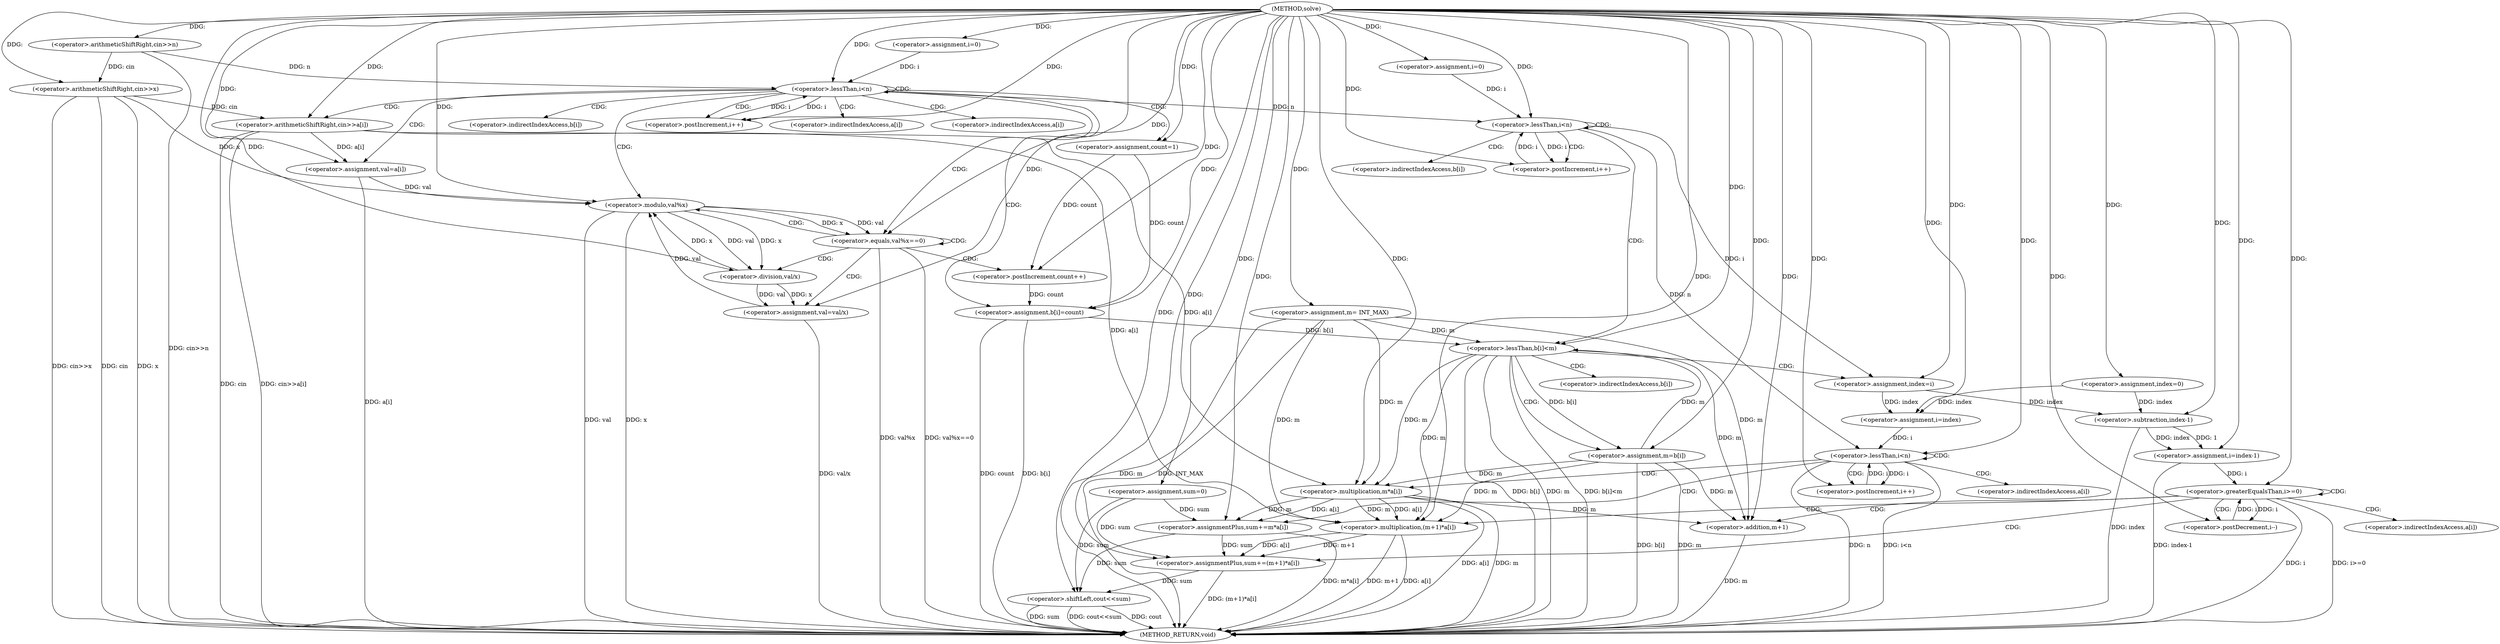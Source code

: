 digraph "solve" {  
"1000101" [label = "(METHOD,solve)" ]
"1000237" [label = "(METHOD_RETURN,void)" ]
"1000104" [label = "(<operator>.arithmeticShiftRight,cin>>n)" ]
"1000108" [label = "(<operator>.arithmeticShiftRight,cin>>x)" ]
"1000159" [label = "(<operator>.assignment,index=0)" ]
"1000163" [label = "(<operator>.assignment,m= INT_MAX)" ]
"1000193" [label = "(<operator>.assignment,sum=0)" ]
"1000234" [label = "(<operator>.shiftLeft,cout<<sum)" ]
"1000115" [label = "(<operator>.assignment,i=0)" ]
"1000118" [label = "(<operator>.lessThan,i<n)" ]
"1000121" [label = "(<operator>.postIncrement,i++)" ]
"1000168" [label = "(<operator>.assignment,i=0)" ]
"1000171" [label = "(<operator>.lessThan,i<n)" ]
"1000174" [label = "(<operator>.postIncrement,i++)" ]
"1000198" [label = "(<operator>.assignment,i=index)" ]
"1000201" [label = "(<operator>.lessThan,i<n)" ]
"1000204" [label = "(<operator>.postIncrement,i++)" ]
"1000206" [label = "(<operator>.assignmentPlus,sum+=m*a[i])" ]
"1000215" [label = "(<operator>.assignment,i=index-1)" ]
"1000220" [label = "(<operator>.greaterEqualsThan,i>=0)" ]
"1000223" [label = "(<operator>.postDecrement,i--)" ]
"1000225" [label = "(<operator>.assignmentPlus,sum+=(m+1)*a[i])" ]
"1000124" [label = "(<operator>.arithmeticShiftRight,cin>>a[i])" ]
"1000130" [label = "(<operator>.assignment,val=a[i])" ]
"1000136" [label = "(<operator>.assignment,count=1)" ]
"1000153" [label = "(<operator>.assignment,b[i]=count)" ]
"1000140" [label = "(<operator>.equals,val%x==0)" ]
"1000178" [label = "(<operator>.lessThan,b[i]<m)" ]
"1000208" [label = "(<operator>.multiplication,m*a[i])" ]
"1000217" [label = "(<operator>.subtraction,index-1)" ]
"1000227" [label = "(<operator>.multiplication,(m+1)*a[i])" ]
"1000146" [label = "(<operator>.assignment,val=val/x)" ]
"1000151" [label = "(<operator>.postIncrement,count++)" ]
"1000184" [label = "(<operator>.assignment,m=b[i])" ]
"1000189" [label = "(<operator>.assignment,index=i)" ]
"1000228" [label = "(<operator>.addition,m+1)" ]
"1000141" [label = "(<operator>.modulo,val%x)" ]
"1000148" [label = "(<operator>.division,val/x)" ]
"1000126" [label = "(<operator>.indirectIndexAccess,a[i])" ]
"1000132" [label = "(<operator>.indirectIndexAccess,a[i])" ]
"1000154" [label = "(<operator>.indirectIndexAccess,b[i])" ]
"1000210" [label = "(<operator>.indirectIndexAccess,a[i])" ]
"1000231" [label = "(<operator>.indirectIndexAccess,a[i])" ]
"1000179" [label = "(<operator>.indirectIndexAccess,b[i])" ]
"1000186" [label = "(<operator>.indirectIndexAccess,b[i])" ]
  "1000104" -> "1000237"  [ label = "DDG: cin>>n"] 
  "1000108" -> "1000237"  [ label = "DDG: cin"] 
  "1000108" -> "1000237"  [ label = "DDG: x"] 
  "1000108" -> "1000237"  [ label = "DDG: cin>>x"] 
  "1000163" -> "1000237"  [ label = "DDG: m"] 
  "1000201" -> "1000237"  [ label = "DDG: n"] 
  "1000201" -> "1000237"  [ label = "DDG: i<n"] 
  "1000217" -> "1000237"  [ label = "DDG: index"] 
  "1000215" -> "1000237"  [ label = "DDG: index-1"] 
  "1000220" -> "1000237"  [ label = "DDG: i"] 
  "1000220" -> "1000237"  [ label = "DDG: i>=0"] 
  "1000234" -> "1000237"  [ label = "DDG: sum"] 
  "1000234" -> "1000237"  [ label = "DDG: cout<<sum"] 
  "1000228" -> "1000237"  [ label = "DDG: m"] 
  "1000227" -> "1000237"  [ label = "DDG: m+1"] 
  "1000227" -> "1000237"  [ label = "DDG: a[i]"] 
  "1000225" -> "1000237"  [ label = "DDG: (m+1)*a[i]"] 
  "1000208" -> "1000237"  [ label = "DDG: m"] 
  "1000208" -> "1000237"  [ label = "DDG: a[i]"] 
  "1000206" -> "1000237"  [ label = "DDG: m*a[i]"] 
  "1000178" -> "1000237"  [ label = "DDG: b[i]"] 
  "1000178" -> "1000237"  [ label = "DDG: m"] 
  "1000178" -> "1000237"  [ label = "DDG: b[i]<m"] 
  "1000184" -> "1000237"  [ label = "DDG: m"] 
  "1000184" -> "1000237"  [ label = "DDG: b[i]"] 
  "1000124" -> "1000237"  [ label = "DDG: cin"] 
  "1000124" -> "1000237"  [ label = "DDG: cin>>a[i]"] 
  "1000130" -> "1000237"  [ label = "DDG: a[i]"] 
  "1000141" -> "1000237"  [ label = "DDG: val"] 
  "1000141" -> "1000237"  [ label = "DDG: x"] 
  "1000140" -> "1000237"  [ label = "DDG: val%x"] 
  "1000140" -> "1000237"  [ label = "DDG: val%x==0"] 
  "1000153" -> "1000237"  [ label = "DDG: b[i]"] 
  "1000153" -> "1000237"  [ label = "DDG: count"] 
  "1000146" -> "1000237"  [ label = "DDG: val/x"] 
  "1000234" -> "1000237"  [ label = "DDG: cout"] 
  "1000163" -> "1000237"  [ label = "DDG: INT_MAX"] 
  "1000101" -> "1000159"  [ label = "DDG: "] 
  "1000101" -> "1000163"  [ label = "DDG: "] 
  "1000101" -> "1000193"  [ label = "DDG: "] 
  "1000101" -> "1000104"  [ label = "DDG: "] 
  "1000104" -> "1000108"  [ label = "DDG: cin"] 
  "1000101" -> "1000108"  [ label = "DDG: "] 
  "1000101" -> "1000115"  [ label = "DDG: "] 
  "1000101" -> "1000168"  [ label = "DDG: "] 
  "1000159" -> "1000198"  [ label = "DDG: index"] 
  "1000189" -> "1000198"  [ label = "DDG: index"] 
  "1000101" -> "1000198"  [ label = "DDG: "] 
  "1000208" -> "1000206"  [ label = "DDG: m"] 
  "1000208" -> "1000206"  [ label = "DDG: a[i]"] 
  "1000217" -> "1000215"  [ label = "DDG: index"] 
  "1000217" -> "1000215"  [ label = "DDG: 1"] 
  "1000227" -> "1000225"  [ label = "DDG: a[i]"] 
  "1000227" -> "1000225"  [ label = "DDG: m+1"] 
  "1000101" -> "1000234"  [ label = "DDG: "] 
  "1000193" -> "1000234"  [ label = "DDG: sum"] 
  "1000225" -> "1000234"  [ label = "DDG: sum"] 
  "1000206" -> "1000234"  [ label = "DDG: sum"] 
  "1000115" -> "1000118"  [ label = "DDG: i"] 
  "1000121" -> "1000118"  [ label = "DDG: i"] 
  "1000101" -> "1000118"  [ label = "DDG: "] 
  "1000104" -> "1000118"  [ label = "DDG: n"] 
  "1000118" -> "1000121"  [ label = "DDG: i"] 
  "1000101" -> "1000121"  [ label = "DDG: "] 
  "1000124" -> "1000130"  [ label = "DDG: a[i]"] 
  "1000101" -> "1000136"  [ label = "DDG: "] 
  "1000136" -> "1000153"  [ label = "DDG: count"] 
  "1000151" -> "1000153"  [ label = "DDG: count"] 
  "1000101" -> "1000153"  [ label = "DDG: "] 
  "1000168" -> "1000171"  [ label = "DDG: i"] 
  "1000174" -> "1000171"  [ label = "DDG: i"] 
  "1000101" -> "1000171"  [ label = "DDG: "] 
  "1000118" -> "1000171"  [ label = "DDG: n"] 
  "1000171" -> "1000174"  [ label = "DDG: i"] 
  "1000101" -> "1000174"  [ label = "DDG: "] 
  "1000198" -> "1000201"  [ label = "DDG: i"] 
  "1000204" -> "1000201"  [ label = "DDG: i"] 
  "1000101" -> "1000201"  [ label = "DDG: "] 
  "1000171" -> "1000201"  [ label = "DDG: n"] 
  "1000201" -> "1000204"  [ label = "DDG: i"] 
  "1000101" -> "1000204"  [ label = "DDG: "] 
  "1000193" -> "1000206"  [ label = "DDG: sum"] 
  "1000101" -> "1000206"  [ label = "DDG: "] 
  "1000101" -> "1000215"  [ label = "DDG: "] 
  "1000215" -> "1000220"  [ label = "DDG: i"] 
  "1000223" -> "1000220"  [ label = "DDG: i"] 
  "1000101" -> "1000220"  [ label = "DDG: "] 
  "1000220" -> "1000223"  [ label = "DDG: i"] 
  "1000101" -> "1000223"  [ label = "DDG: "] 
  "1000193" -> "1000225"  [ label = "DDG: sum"] 
  "1000206" -> "1000225"  [ label = "DDG: sum"] 
  "1000101" -> "1000225"  [ label = "DDG: "] 
  "1000108" -> "1000124"  [ label = "DDG: cin"] 
  "1000101" -> "1000124"  [ label = "DDG: "] 
  "1000101" -> "1000130"  [ label = "DDG: "] 
  "1000163" -> "1000208"  [ label = "DDG: m"] 
  "1000178" -> "1000208"  [ label = "DDG: m"] 
  "1000184" -> "1000208"  [ label = "DDG: m"] 
  "1000101" -> "1000208"  [ label = "DDG: "] 
  "1000124" -> "1000208"  [ label = "DDG: a[i]"] 
  "1000101" -> "1000217"  [ label = "DDG: "] 
  "1000159" -> "1000217"  [ label = "DDG: index"] 
  "1000189" -> "1000217"  [ label = "DDG: index"] 
  "1000101" -> "1000227"  [ label = "DDG: "] 
  "1000163" -> "1000227"  [ label = "DDG: m"] 
  "1000208" -> "1000227"  [ label = "DDG: m"] 
  "1000178" -> "1000227"  [ label = "DDG: m"] 
  "1000184" -> "1000227"  [ label = "DDG: m"] 
  "1000208" -> "1000227"  [ label = "DDG: a[i]"] 
  "1000124" -> "1000227"  [ label = "DDG: a[i]"] 
  "1000141" -> "1000140"  [ label = "DDG: val"] 
  "1000141" -> "1000140"  [ label = "DDG: x"] 
  "1000101" -> "1000140"  [ label = "DDG: "] 
  "1000148" -> "1000146"  [ label = "DDG: x"] 
  "1000148" -> "1000146"  [ label = "DDG: val"] 
  "1000153" -> "1000178"  [ label = "DDG: b[i]"] 
  "1000163" -> "1000178"  [ label = "DDG: m"] 
  "1000184" -> "1000178"  [ label = "DDG: m"] 
  "1000101" -> "1000178"  [ label = "DDG: "] 
  "1000178" -> "1000184"  [ label = "DDG: b[i]"] 
  "1000171" -> "1000189"  [ label = "DDG: i"] 
  "1000101" -> "1000189"  [ label = "DDG: "] 
  "1000163" -> "1000228"  [ label = "DDG: m"] 
  "1000208" -> "1000228"  [ label = "DDG: m"] 
  "1000178" -> "1000228"  [ label = "DDG: m"] 
  "1000184" -> "1000228"  [ label = "DDG: m"] 
  "1000101" -> "1000228"  [ label = "DDG: "] 
  "1000130" -> "1000141"  [ label = "DDG: val"] 
  "1000146" -> "1000141"  [ label = "DDG: val"] 
  "1000101" -> "1000141"  [ label = "DDG: "] 
  "1000108" -> "1000141"  [ label = "DDG: x"] 
  "1000148" -> "1000141"  [ label = "DDG: x"] 
  "1000101" -> "1000146"  [ label = "DDG: "] 
  "1000136" -> "1000151"  [ label = "DDG: count"] 
  "1000101" -> "1000151"  [ label = "DDG: "] 
  "1000101" -> "1000184"  [ label = "DDG: "] 
  "1000141" -> "1000148"  [ label = "DDG: val"] 
  "1000101" -> "1000148"  [ label = "DDG: "] 
  "1000141" -> "1000148"  [ label = "DDG: x"] 
  "1000118" -> "1000153"  [ label = "CDG: "] 
  "1000118" -> "1000141"  [ label = "CDG: "] 
  "1000118" -> "1000136"  [ label = "CDG: "] 
  "1000118" -> "1000118"  [ label = "CDG: "] 
  "1000118" -> "1000121"  [ label = "CDG: "] 
  "1000118" -> "1000126"  [ label = "CDG: "] 
  "1000118" -> "1000132"  [ label = "CDG: "] 
  "1000118" -> "1000124"  [ label = "CDG: "] 
  "1000118" -> "1000154"  [ label = "CDG: "] 
  "1000118" -> "1000130"  [ label = "CDG: "] 
  "1000118" -> "1000140"  [ label = "CDG: "] 
  "1000171" -> "1000174"  [ label = "CDG: "] 
  "1000171" -> "1000178"  [ label = "CDG: "] 
  "1000171" -> "1000171"  [ label = "CDG: "] 
  "1000171" -> "1000179"  [ label = "CDG: "] 
  "1000201" -> "1000208"  [ label = "CDG: "] 
  "1000201" -> "1000204"  [ label = "CDG: "] 
  "1000201" -> "1000210"  [ label = "CDG: "] 
  "1000201" -> "1000206"  [ label = "CDG: "] 
  "1000201" -> "1000201"  [ label = "CDG: "] 
  "1000220" -> "1000227"  [ label = "CDG: "] 
  "1000220" -> "1000225"  [ label = "CDG: "] 
  "1000220" -> "1000220"  [ label = "CDG: "] 
  "1000220" -> "1000231"  [ label = "CDG: "] 
  "1000220" -> "1000223"  [ label = "CDG: "] 
  "1000220" -> "1000228"  [ label = "CDG: "] 
  "1000140" -> "1000141"  [ label = "CDG: "] 
  "1000140" -> "1000148"  [ label = "CDG: "] 
  "1000140" -> "1000151"  [ label = "CDG: "] 
  "1000140" -> "1000146"  [ label = "CDG: "] 
  "1000140" -> "1000140"  [ label = "CDG: "] 
  "1000178" -> "1000186"  [ label = "CDG: "] 
  "1000178" -> "1000189"  [ label = "CDG: "] 
  "1000178" -> "1000184"  [ label = "CDG: "] 
}
